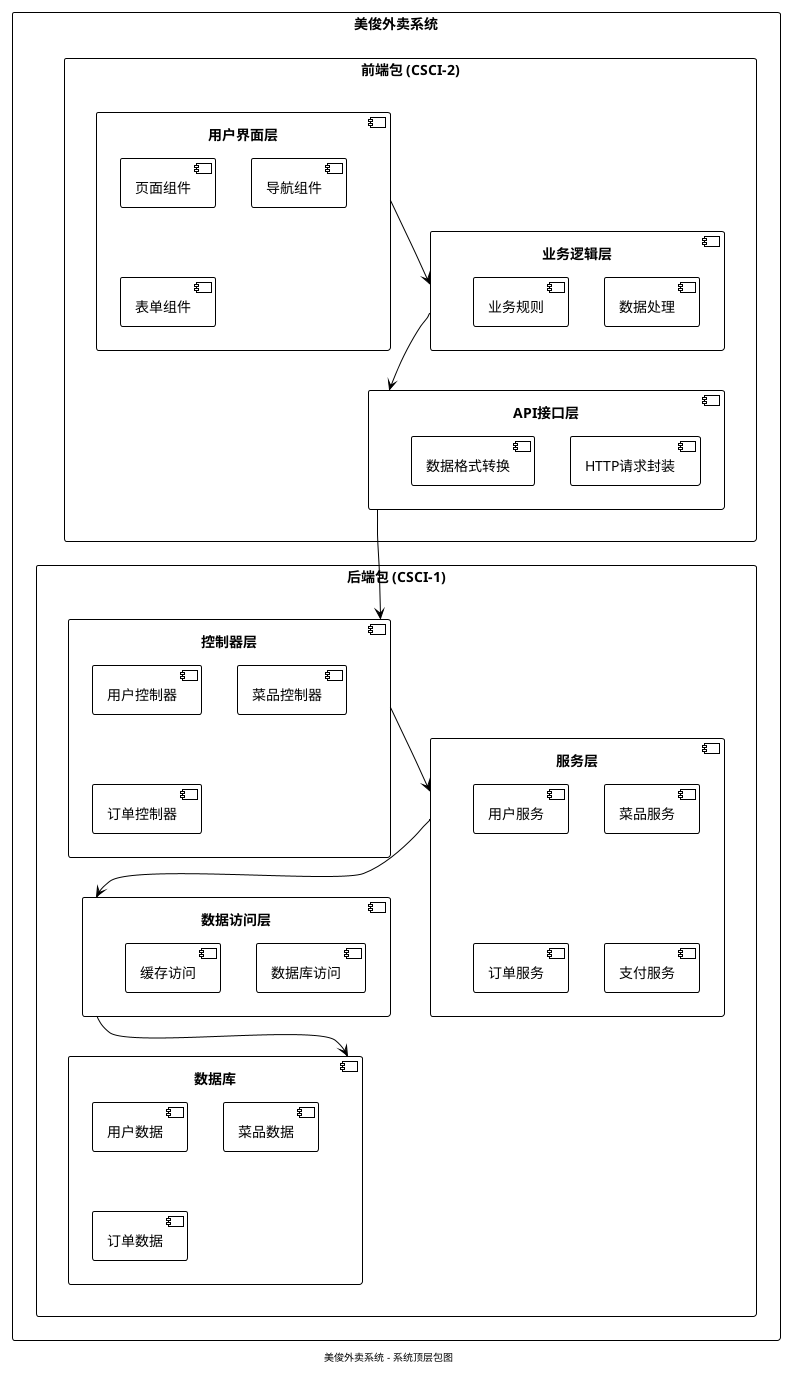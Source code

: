@startuml 美俊外卖系统顶层包图

!theme plain
skinparam backgroundColor white
skinparam packageStyle rectangle
skinparam componentStyle uml2

package "美俊外卖系统" {
  package "前端包 (CSCI-2)" {
    component "用户界面层" {
      [页面组件]
      [导航组件]
      [表单组件]
    }
    component "业务逻辑层" {
      [数据处理]
      [业务规则]
    }
    component "API接口层" {
      [HTTP请求封装]
      [数据格式转换]
    }
  }
  
  package "后端包 (CSCI-1)" {
    component "控制器层" {
      [用户控制器]
      [菜品控制器]
      [订单控制器]
    }
    component "服务层" {
      [用户服务]
      [菜品服务]
      [订单服务]
      [支付服务]
    }
    component "数据访问层" {
      [数据库访问]
      [缓存访问]
    }
    component "数据库" {
      [用户数据]
      [菜品数据]
      [订单数据]
    }
  }
  
  [用户界面层] --> [业务逻辑层]
  [业务逻辑层] --> [API接口层]
  [API接口层] --> [控制器层]
  [控制器层] --> [服务层]
  [服务层] --> [数据访问层]
  [数据访问层] --> [数据库]
}

footer "美俊外卖系统 - 系统顶层包图"

@enduml 